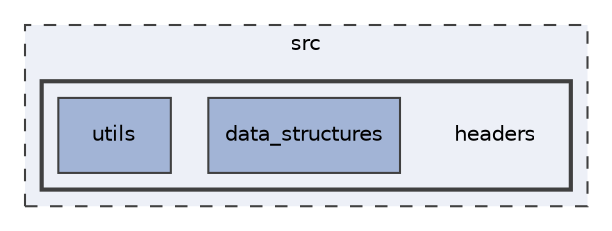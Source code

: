 digraph "src/headers"
{
 // LATEX_PDF_SIZE
  edge [fontname="Helvetica",fontsize="10",labelfontname="Helvetica",labelfontsize="10"];
  node [fontname="Helvetica",fontsize="10",shape=record];
  compound=true
  subgraph clusterdir_68267d1309a1af8e8297ef4c3efbcdba {
    graph [ bgcolor="#edf0f7", pencolor="grey25", style="filled,dashed,", label="src", fontname="Helvetica", fontsize="10", URL="dir_68267d1309a1af8e8297ef4c3efbcdba.html"]
  subgraph clusterdir_d0381950fc41278198232cb047ffc1f9 {
    graph [ bgcolor="#edf0f7", pencolor="grey25", style="filled,bold,", label="", fontname="Helvetica", fontsize="10", URL="dir_d0381950fc41278198232cb047ffc1f9.html"]
    dir_d0381950fc41278198232cb047ffc1f9 [shape=plaintext, label="headers"];
  dir_474e89c7f88b05290bb49a3b57b4a8c3 [shape=box, label="data_structures", style="filled,", fillcolor="#a2b4d6", color="grey25", URL="dir_474e89c7f88b05290bb49a3b57b4a8c3.html"];
  dir_c588b617de04d435eef4537e5be14899 [shape=box, label="utils", style="filled,", fillcolor="#a2b4d6", color="grey25", URL="dir_c588b617de04d435eef4537e5be14899.html"];
  }
  }
}

